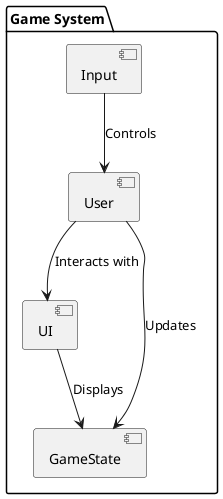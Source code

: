@startuml

package "Game System" {
    [User] 
    [UI]
    [GameState]
    [Input]

    [User] --> [UI] : Interacts with
    [User] --> [GameState] : Updates
    [UI] --> [GameState] : Displays
    [Input] --> [User] : Controls
}

@enduml
